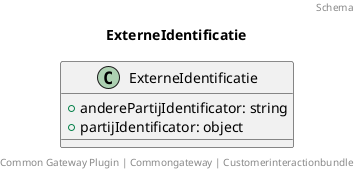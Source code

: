 @startuml
title: ExterneIdentificatie
footer: Common Gateway Plugin | Commongateway | Customerinteractionbundle 
header: Schema

class ExterneIdentificatie {
  + anderePartijIdentificator: string
  + partijIdentificator: object
}
@enduml
